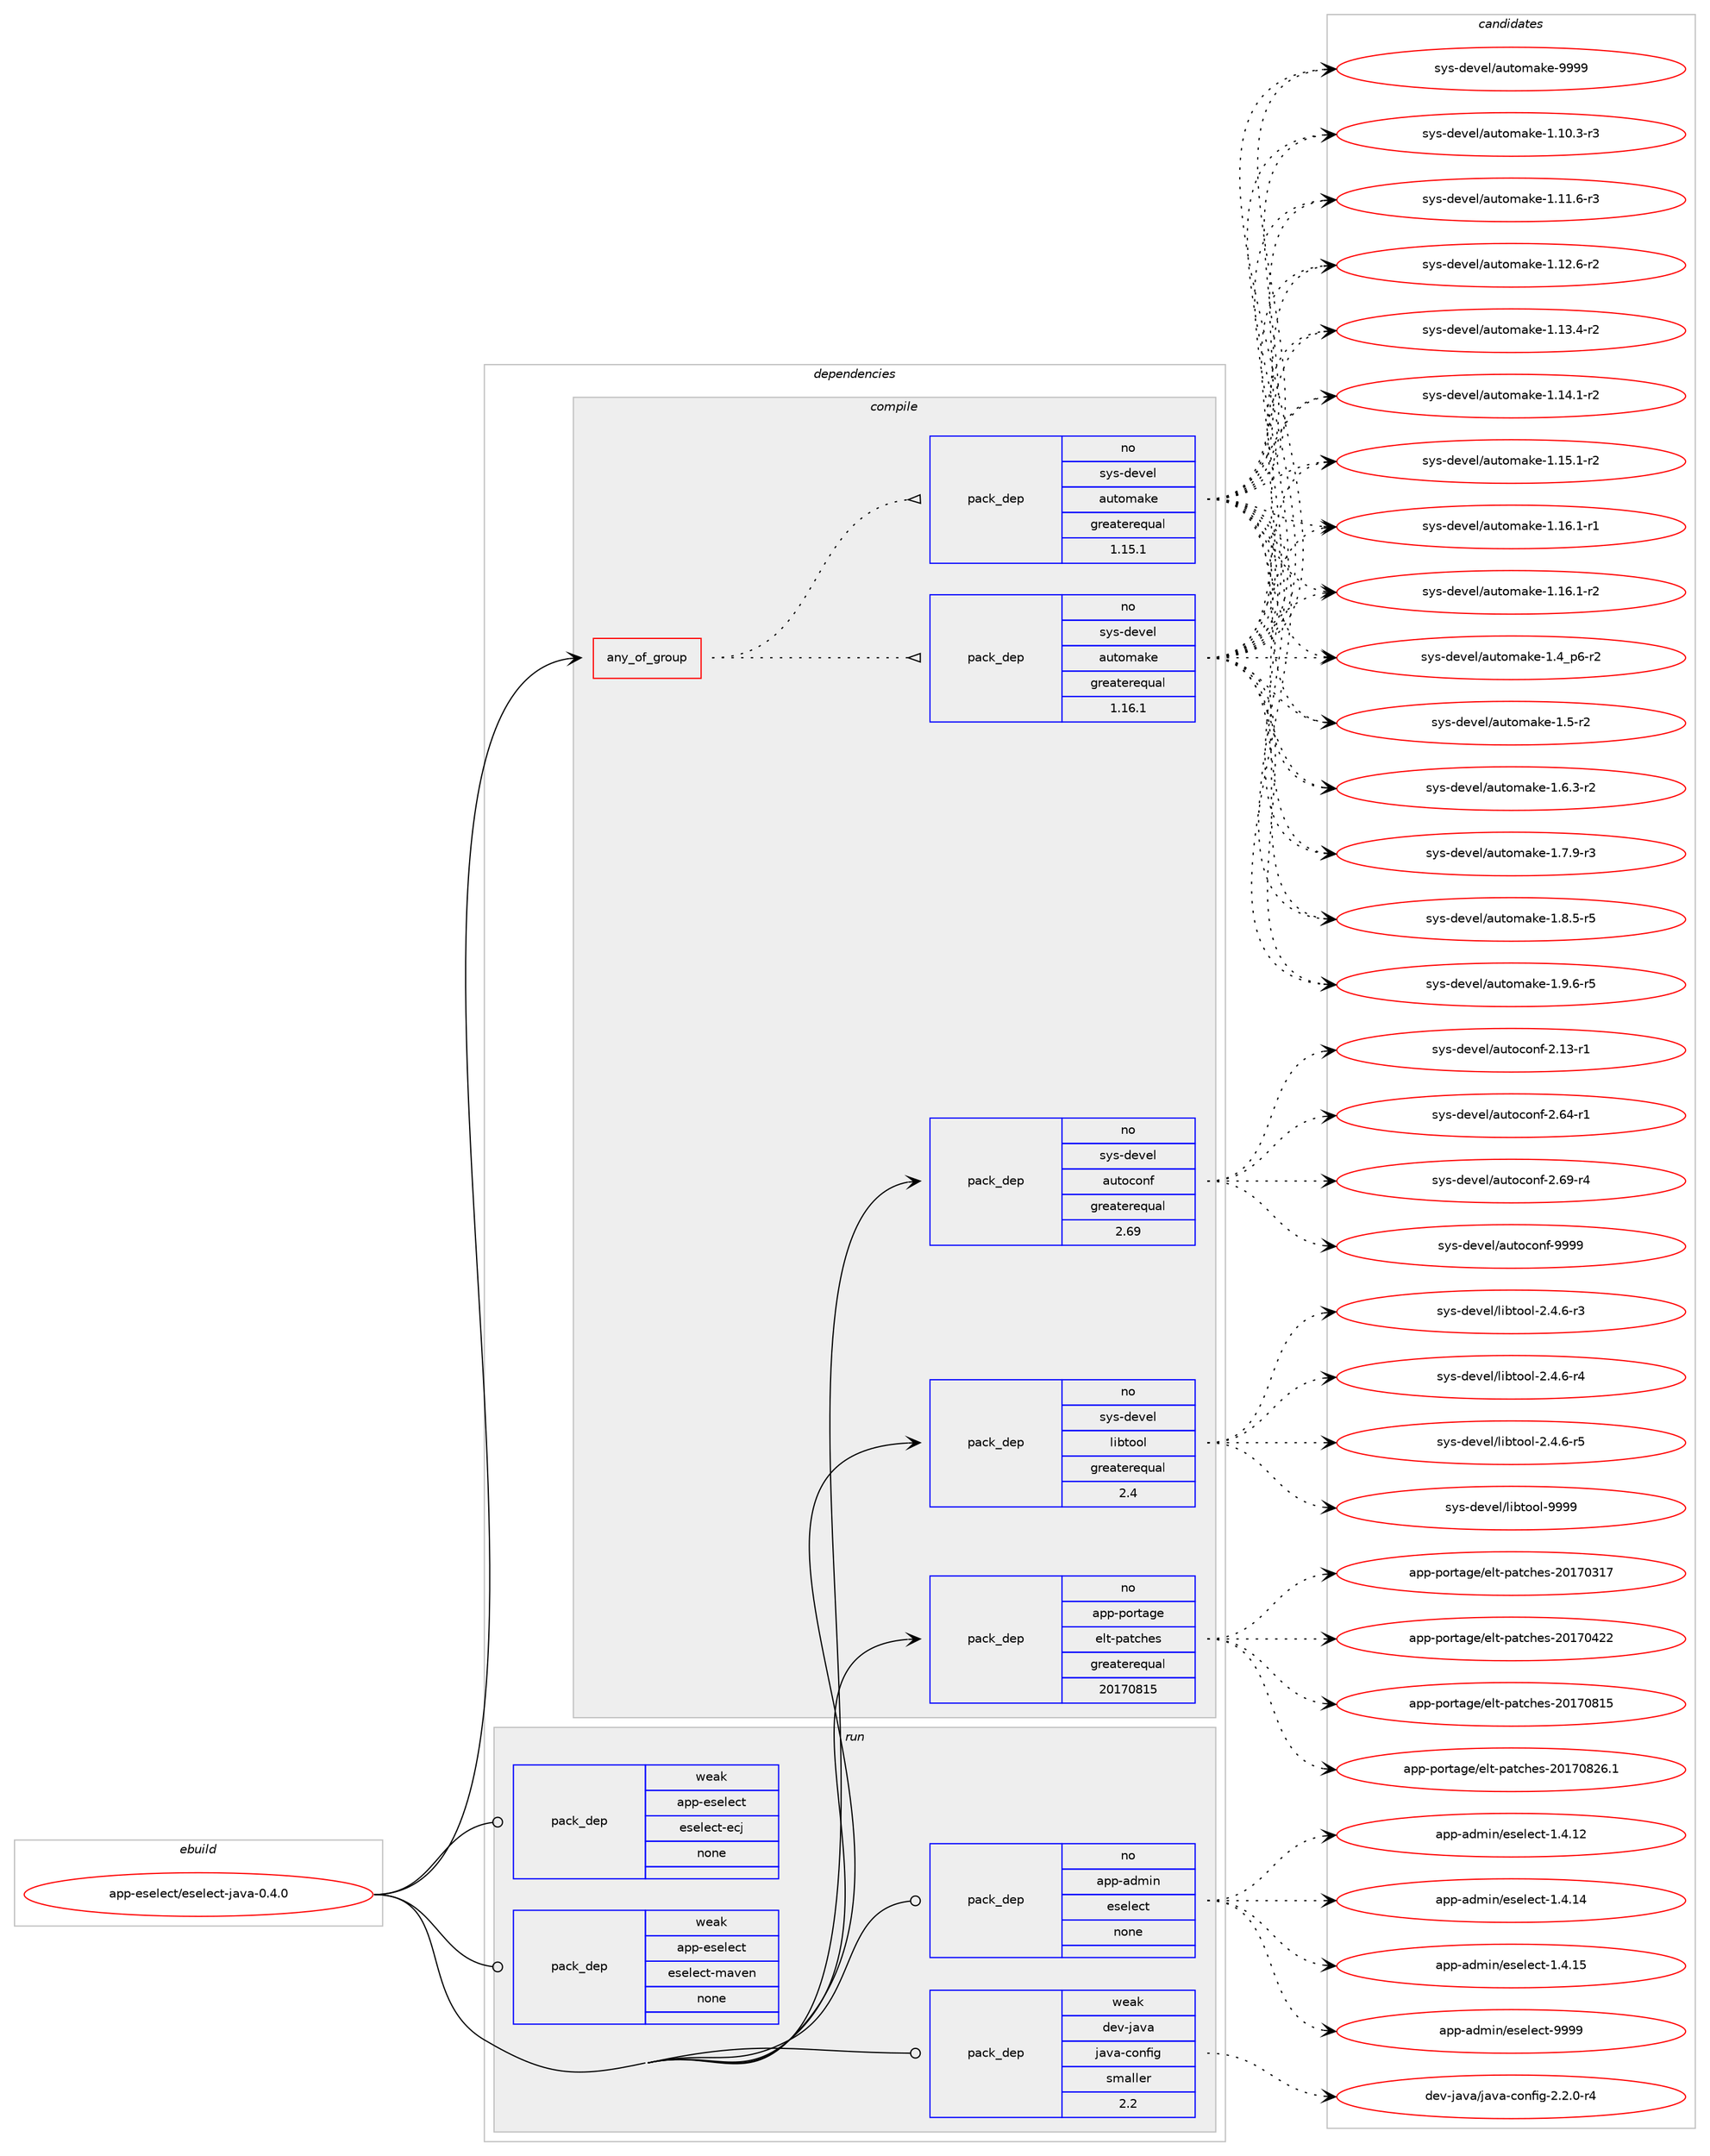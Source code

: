 digraph prolog {

# *************
# Graph options
# *************

newrank=true;
concentrate=true;
compound=true;
graph [rankdir=LR,fontname=Helvetica,fontsize=10,ranksep=1.5];#, ranksep=2.5, nodesep=0.2];
edge  [arrowhead=vee];
node  [fontname=Helvetica,fontsize=10];

# **********
# The ebuild
# **********

subgraph cluster_leftcol {
color=gray;
rank=same;
label=<<i>ebuild</i>>;
id [label="app-eselect/eselect-java-0.4.0", color=red, width=4, href="../app-eselect/eselect-java-0.4.0.svg"];
}

# ****************
# The dependencies
# ****************

subgraph cluster_midcol {
color=gray;
label=<<i>dependencies</i>>;
subgraph cluster_compile {
fillcolor="#eeeeee";
style=filled;
label=<<i>compile</i>>;
subgraph any8568 {
dependency493338 [label=<<TABLE BORDER="0" CELLBORDER="1" CELLSPACING="0" CELLPADDING="4"><TR><TD CELLPADDING="10">any_of_group</TD></TR></TABLE>>, shape=none, color=red];subgraph pack366471 {
dependency493339 [label=<<TABLE BORDER="0" CELLBORDER="1" CELLSPACING="0" CELLPADDING="4" WIDTH="220"><TR><TD ROWSPAN="6" CELLPADDING="30">pack_dep</TD></TR><TR><TD WIDTH="110">no</TD></TR><TR><TD>sys-devel</TD></TR><TR><TD>automake</TD></TR><TR><TD>greaterequal</TD></TR><TR><TD>1.16.1</TD></TR></TABLE>>, shape=none, color=blue];
}
dependency493338:e -> dependency493339:w [weight=20,style="dotted",arrowhead="oinv"];
subgraph pack366472 {
dependency493340 [label=<<TABLE BORDER="0" CELLBORDER="1" CELLSPACING="0" CELLPADDING="4" WIDTH="220"><TR><TD ROWSPAN="6" CELLPADDING="30">pack_dep</TD></TR><TR><TD WIDTH="110">no</TD></TR><TR><TD>sys-devel</TD></TR><TR><TD>automake</TD></TR><TR><TD>greaterequal</TD></TR><TR><TD>1.15.1</TD></TR></TABLE>>, shape=none, color=blue];
}
dependency493338:e -> dependency493340:w [weight=20,style="dotted",arrowhead="oinv"];
}
id:e -> dependency493338:w [weight=20,style="solid",arrowhead="vee"];
subgraph pack366473 {
dependency493341 [label=<<TABLE BORDER="0" CELLBORDER="1" CELLSPACING="0" CELLPADDING="4" WIDTH="220"><TR><TD ROWSPAN="6" CELLPADDING="30">pack_dep</TD></TR><TR><TD WIDTH="110">no</TD></TR><TR><TD>app-portage</TD></TR><TR><TD>elt-patches</TD></TR><TR><TD>greaterequal</TD></TR><TR><TD>20170815</TD></TR></TABLE>>, shape=none, color=blue];
}
id:e -> dependency493341:w [weight=20,style="solid",arrowhead="vee"];
subgraph pack366474 {
dependency493342 [label=<<TABLE BORDER="0" CELLBORDER="1" CELLSPACING="0" CELLPADDING="4" WIDTH="220"><TR><TD ROWSPAN="6" CELLPADDING="30">pack_dep</TD></TR><TR><TD WIDTH="110">no</TD></TR><TR><TD>sys-devel</TD></TR><TR><TD>autoconf</TD></TR><TR><TD>greaterequal</TD></TR><TR><TD>2.69</TD></TR></TABLE>>, shape=none, color=blue];
}
id:e -> dependency493342:w [weight=20,style="solid",arrowhead="vee"];
subgraph pack366475 {
dependency493343 [label=<<TABLE BORDER="0" CELLBORDER="1" CELLSPACING="0" CELLPADDING="4" WIDTH="220"><TR><TD ROWSPAN="6" CELLPADDING="30">pack_dep</TD></TR><TR><TD WIDTH="110">no</TD></TR><TR><TD>sys-devel</TD></TR><TR><TD>libtool</TD></TR><TR><TD>greaterequal</TD></TR><TR><TD>2.4</TD></TR></TABLE>>, shape=none, color=blue];
}
id:e -> dependency493343:w [weight=20,style="solid",arrowhead="vee"];
}
subgraph cluster_compileandrun {
fillcolor="#eeeeee";
style=filled;
label=<<i>compile and run</i>>;
}
subgraph cluster_run {
fillcolor="#eeeeee";
style=filled;
label=<<i>run</i>>;
subgraph pack366476 {
dependency493344 [label=<<TABLE BORDER="0" CELLBORDER="1" CELLSPACING="0" CELLPADDING="4" WIDTH="220"><TR><TD ROWSPAN="6" CELLPADDING="30">pack_dep</TD></TR><TR><TD WIDTH="110">no</TD></TR><TR><TD>app-admin</TD></TR><TR><TD>eselect</TD></TR><TR><TD>none</TD></TR><TR><TD></TD></TR></TABLE>>, shape=none, color=blue];
}
id:e -> dependency493344:w [weight=20,style="solid",arrowhead="odot"];
subgraph pack366477 {
dependency493345 [label=<<TABLE BORDER="0" CELLBORDER="1" CELLSPACING="0" CELLPADDING="4" WIDTH="220"><TR><TD ROWSPAN="6" CELLPADDING="30">pack_dep</TD></TR><TR><TD WIDTH="110">weak</TD></TR><TR><TD>app-eselect</TD></TR><TR><TD>eselect-ecj</TD></TR><TR><TD>none</TD></TR><TR><TD></TD></TR></TABLE>>, shape=none, color=blue];
}
id:e -> dependency493345:w [weight=20,style="solid",arrowhead="odot"];
subgraph pack366478 {
dependency493346 [label=<<TABLE BORDER="0" CELLBORDER="1" CELLSPACING="0" CELLPADDING="4" WIDTH="220"><TR><TD ROWSPAN="6" CELLPADDING="30">pack_dep</TD></TR><TR><TD WIDTH="110">weak</TD></TR><TR><TD>app-eselect</TD></TR><TR><TD>eselect-maven</TD></TR><TR><TD>none</TD></TR><TR><TD></TD></TR></TABLE>>, shape=none, color=blue];
}
id:e -> dependency493346:w [weight=20,style="solid",arrowhead="odot"];
subgraph pack366479 {
dependency493347 [label=<<TABLE BORDER="0" CELLBORDER="1" CELLSPACING="0" CELLPADDING="4" WIDTH="220"><TR><TD ROWSPAN="6" CELLPADDING="30">pack_dep</TD></TR><TR><TD WIDTH="110">weak</TD></TR><TR><TD>dev-java</TD></TR><TR><TD>java-config</TD></TR><TR><TD>smaller</TD></TR><TR><TD>2.2</TD></TR></TABLE>>, shape=none, color=blue];
}
id:e -> dependency493347:w [weight=20,style="solid",arrowhead="odot"];
}
}

# **************
# The candidates
# **************

subgraph cluster_choices {
rank=same;
color=gray;
label=<<i>candidates</i>>;

subgraph choice366471 {
color=black;
nodesep=1;
choice11512111545100101118101108479711711611110997107101454946494846514511451 [label="sys-devel/automake-1.10.3-r3", color=red, width=4,href="../sys-devel/automake-1.10.3-r3.svg"];
choice11512111545100101118101108479711711611110997107101454946494946544511451 [label="sys-devel/automake-1.11.6-r3", color=red, width=4,href="../sys-devel/automake-1.11.6-r3.svg"];
choice11512111545100101118101108479711711611110997107101454946495046544511450 [label="sys-devel/automake-1.12.6-r2", color=red, width=4,href="../sys-devel/automake-1.12.6-r2.svg"];
choice11512111545100101118101108479711711611110997107101454946495146524511450 [label="sys-devel/automake-1.13.4-r2", color=red, width=4,href="../sys-devel/automake-1.13.4-r2.svg"];
choice11512111545100101118101108479711711611110997107101454946495246494511450 [label="sys-devel/automake-1.14.1-r2", color=red, width=4,href="../sys-devel/automake-1.14.1-r2.svg"];
choice11512111545100101118101108479711711611110997107101454946495346494511450 [label="sys-devel/automake-1.15.1-r2", color=red, width=4,href="../sys-devel/automake-1.15.1-r2.svg"];
choice11512111545100101118101108479711711611110997107101454946495446494511449 [label="sys-devel/automake-1.16.1-r1", color=red, width=4,href="../sys-devel/automake-1.16.1-r1.svg"];
choice11512111545100101118101108479711711611110997107101454946495446494511450 [label="sys-devel/automake-1.16.1-r2", color=red, width=4,href="../sys-devel/automake-1.16.1-r2.svg"];
choice115121115451001011181011084797117116111109971071014549465295112544511450 [label="sys-devel/automake-1.4_p6-r2", color=red, width=4,href="../sys-devel/automake-1.4_p6-r2.svg"];
choice11512111545100101118101108479711711611110997107101454946534511450 [label="sys-devel/automake-1.5-r2", color=red, width=4,href="../sys-devel/automake-1.5-r2.svg"];
choice115121115451001011181011084797117116111109971071014549465446514511450 [label="sys-devel/automake-1.6.3-r2", color=red, width=4,href="../sys-devel/automake-1.6.3-r2.svg"];
choice115121115451001011181011084797117116111109971071014549465546574511451 [label="sys-devel/automake-1.7.9-r3", color=red, width=4,href="../sys-devel/automake-1.7.9-r3.svg"];
choice115121115451001011181011084797117116111109971071014549465646534511453 [label="sys-devel/automake-1.8.5-r5", color=red, width=4,href="../sys-devel/automake-1.8.5-r5.svg"];
choice115121115451001011181011084797117116111109971071014549465746544511453 [label="sys-devel/automake-1.9.6-r5", color=red, width=4,href="../sys-devel/automake-1.9.6-r5.svg"];
choice115121115451001011181011084797117116111109971071014557575757 [label="sys-devel/automake-9999", color=red, width=4,href="../sys-devel/automake-9999.svg"];
dependency493339:e -> choice11512111545100101118101108479711711611110997107101454946494846514511451:w [style=dotted,weight="100"];
dependency493339:e -> choice11512111545100101118101108479711711611110997107101454946494946544511451:w [style=dotted,weight="100"];
dependency493339:e -> choice11512111545100101118101108479711711611110997107101454946495046544511450:w [style=dotted,weight="100"];
dependency493339:e -> choice11512111545100101118101108479711711611110997107101454946495146524511450:w [style=dotted,weight="100"];
dependency493339:e -> choice11512111545100101118101108479711711611110997107101454946495246494511450:w [style=dotted,weight="100"];
dependency493339:e -> choice11512111545100101118101108479711711611110997107101454946495346494511450:w [style=dotted,weight="100"];
dependency493339:e -> choice11512111545100101118101108479711711611110997107101454946495446494511449:w [style=dotted,weight="100"];
dependency493339:e -> choice11512111545100101118101108479711711611110997107101454946495446494511450:w [style=dotted,weight="100"];
dependency493339:e -> choice115121115451001011181011084797117116111109971071014549465295112544511450:w [style=dotted,weight="100"];
dependency493339:e -> choice11512111545100101118101108479711711611110997107101454946534511450:w [style=dotted,weight="100"];
dependency493339:e -> choice115121115451001011181011084797117116111109971071014549465446514511450:w [style=dotted,weight="100"];
dependency493339:e -> choice115121115451001011181011084797117116111109971071014549465546574511451:w [style=dotted,weight="100"];
dependency493339:e -> choice115121115451001011181011084797117116111109971071014549465646534511453:w [style=dotted,weight="100"];
dependency493339:e -> choice115121115451001011181011084797117116111109971071014549465746544511453:w [style=dotted,weight="100"];
dependency493339:e -> choice115121115451001011181011084797117116111109971071014557575757:w [style=dotted,weight="100"];
}
subgraph choice366472 {
color=black;
nodesep=1;
choice11512111545100101118101108479711711611110997107101454946494846514511451 [label="sys-devel/automake-1.10.3-r3", color=red, width=4,href="../sys-devel/automake-1.10.3-r3.svg"];
choice11512111545100101118101108479711711611110997107101454946494946544511451 [label="sys-devel/automake-1.11.6-r3", color=red, width=4,href="../sys-devel/automake-1.11.6-r3.svg"];
choice11512111545100101118101108479711711611110997107101454946495046544511450 [label="sys-devel/automake-1.12.6-r2", color=red, width=4,href="../sys-devel/automake-1.12.6-r2.svg"];
choice11512111545100101118101108479711711611110997107101454946495146524511450 [label="sys-devel/automake-1.13.4-r2", color=red, width=4,href="../sys-devel/automake-1.13.4-r2.svg"];
choice11512111545100101118101108479711711611110997107101454946495246494511450 [label="sys-devel/automake-1.14.1-r2", color=red, width=4,href="../sys-devel/automake-1.14.1-r2.svg"];
choice11512111545100101118101108479711711611110997107101454946495346494511450 [label="sys-devel/automake-1.15.1-r2", color=red, width=4,href="../sys-devel/automake-1.15.1-r2.svg"];
choice11512111545100101118101108479711711611110997107101454946495446494511449 [label="sys-devel/automake-1.16.1-r1", color=red, width=4,href="../sys-devel/automake-1.16.1-r1.svg"];
choice11512111545100101118101108479711711611110997107101454946495446494511450 [label="sys-devel/automake-1.16.1-r2", color=red, width=4,href="../sys-devel/automake-1.16.1-r2.svg"];
choice115121115451001011181011084797117116111109971071014549465295112544511450 [label="sys-devel/automake-1.4_p6-r2", color=red, width=4,href="../sys-devel/automake-1.4_p6-r2.svg"];
choice11512111545100101118101108479711711611110997107101454946534511450 [label="sys-devel/automake-1.5-r2", color=red, width=4,href="../sys-devel/automake-1.5-r2.svg"];
choice115121115451001011181011084797117116111109971071014549465446514511450 [label="sys-devel/automake-1.6.3-r2", color=red, width=4,href="../sys-devel/automake-1.6.3-r2.svg"];
choice115121115451001011181011084797117116111109971071014549465546574511451 [label="sys-devel/automake-1.7.9-r3", color=red, width=4,href="../sys-devel/automake-1.7.9-r3.svg"];
choice115121115451001011181011084797117116111109971071014549465646534511453 [label="sys-devel/automake-1.8.5-r5", color=red, width=4,href="../sys-devel/automake-1.8.5-r5.svg"];
choice115121115451001011181011084797117116111109971071014549465746544511453 [label="sys-devel/automake-1.9.6-r5", color=red, width=4,href="../sys-devel/automake-1.9.6-r5.svg"];
choice115121115451001011181011084797117116111109971071014557575757 [label="sys-devel/automake-9999", color=red, width=4,href="../sys-devel/automake-9999.svg"];
dependency493340:e -> choice11512111545100101118101108479711711611110997107101454946494846514511451:w [style=dotted,weight="100"];
dependency493340:e -> choice11512111545100101118101108479711711611110997107101454946494946544511451:w [style=dotted,weight="100"];
dependency493340:e -> choice11512111545100101118101108479711711611110997107101454946495046544511450:w [style=dotted,weight="100"];
dependency493340:e -> choice11512111545100101118101108479711711611110997107101454946495146524511450:w [style=dotted,weight="100"];
dependency493340:e -> choice11512111545100101118101108479711711611110997107101454946495246494511450:w [style=dotted,weight="100"];
dependency493340:e -> choice11512111545100101118101108479711711611110997107101454946495346494511450:w [style=dotted,weight="100"];
dependency493340:e -> choice11512111545100101118101108479711711611110997107101454946495446494511449:w [style=dotted,weight="100"];
dependency493340:e -> choice11512111545100101118101108479711711611110997107101454946495446494511450:w [style=dotted,weight="100"];
dependency493340:e -> choice115121115451001011181011084797117116111109971071014549465295112544511450:w [style=dotted,weight="100"];
dependency493340:e -> choice11512111545100101118101108479711711611110997107101454946534511450:w [style=dotted,weight="100"];
dependency493340:e -> choice115121115451001011181011084797117116111109971071014549465446514511450:w [style=dotted,weight="100"];
dependency493340:e -> choice115121115451001011181011084797117116111109971071014549465546574511451:w [style=dotted,weight="100"];
dependency493340:e -> choice115121115451001011181011084797117116111109971071014549465646534511453:w [style=dotted,weight="100"];
dependency493340:e -> choice115121115451001011181011084797117116111109971071014549465746544511453:w [style=dotted,weight="100"];
dependency493340:e -> choice115121115451001011181011084797117116111109971071014557575757:w [style=dotted,weight="100"];
}
subgraph choice366473 {
color=black;
nodesep=1;
choice97112112451121111141169710310147101108116451129711699104101115455048495548514955 [label="app-portage/elt-patches-20170317", color=red, width=4,href="../app-portage/elt-patches-20170317.svg"];
choice97112112451121111141169710310147101108116451129711699104101115455048495548525050 [label="app-portage/elt-patches-20170422", color=red, width=4,href="../app-portage/elt-patches-20170422.svg"];
choice97112112451121111141169710310147101108116451129711699104101115455048495548564953 [label="app-portage/elt-patches-20170815", color=red, width=4,href="../app-portage/elt-patches-20170815.svg"];
choice971121124511211111411697103101471011081164511297116991041011154550484955485650544649 [label="app-portage/elt-patches-20170826.1", color=red, width=4,href="../app-portage/elt-patches-20170826.1.svg"];
dependency493341:e -> choice97112112451121111141169710310147101108116451129711699104101115455048495548514955:w [style=dotted,weight="100"];
dependency493341:e -> choice97112112451121111141169710310147101108116451129711699104101115455048495548525050:w [style=dotted,weight="100"];
dependency493341:e -> choice97112112451121111141169710310147101108116451129711699104101115455048495548564953:w [style=dotted,weight="100"];
dependency493341:e -> choice971121124511211111411697103101471011081164511297116991041011154550484955485650544649:w [style=dotted,weight="100"];
}
subgraph choice366474 {
color=black;
nodesep=1;
choice1151211154510010111810110847971171161119911111010245504649514511449 [label="sys-devel/autoconf-2.13-r1", color=red, width=4,href="../sys-devel/autoconf-2.13-r1.svg"];
choice1151211154510010111810110847971171161119911111010245504654524511449 [label="sys-devel/autoconf-2.64-r1", color=red, width=4,href="../sys-devel/autoconf-2.64-r1.svg"];
choice1151211154510010111810110847971171161119911111010245504654574511452 [label="sys-devel/autoconf-2.69-r4", color=red, width=4,href="../sys-devel/autoconf-2.69-r4.svg"];
choice115121115451001011181011084797117116111991111101024557575757 [label="sys-devel/autoconf-9999", color=red, width=4,href="../sys-devel/autoconf-9999.svg"];
dependency493342:e -> choice1151211154510010111810110847971171161119911111010245504649514511449:w [style=dotted,weight="100"];
dependency493342:e -> choice1151211154510010111810110847971171161119911111010245504654524511449:w [style=dotted,weight="100"];
dependency493342:e -> choice1151211154510010111810110847971171161119911111010245504654574511452:w [style=dotted,weight="100"];
dependency493342:e -> choice115121115451001011181011084797117116111991111101024557575757:w [style=dotted,weight="100"];
}
subgraph choice366475 {
color=black;
nodesep=1;
choice1151211154510010111810110847108105981161111111084550465246544511451 [label="sys-devel/libtool-2.4.6-r3", color=red, width=4,href="../sys-devel/libtool-2.4.6-r3.svg"];
choice1151211154510010111810110847108105981161111111084550465246544511452 [label="sys-devel/libtool-2.4.6-r4", color=red, width=4,href="../sys-devel/libtool-2.4.6-r4.svg"];
choice1151211154510010111810110847108105981161111111084550465246544511453 [label="sys-devel/libtool-2.4.6-r5", color=red, width=4,href="../sys-devel/libtool-2.4.6-r5.svg"];
choice1151211154510010111810110847108105981161111111084557575757 [label="sys-devel/libtool-9999", color=red, width=4,href="../sys-devel/libtool-9999.svg"];
dependency493343:e -> choice1151211154510010111810110847108105981161111111084550465246544511451:w [style=dotted,weight="100"];
dependency493343:e -> choice1151211154510010111810110847108105981161111111084550465246544511452:w [style=dotted,weight="100"];
dependency493343:e -> choice1151211154510010111810110847108105981161111111084550465246544511453:w [style=dotted,weight="100"];
dependency493343:e -> choice1151211154510010111810110847108105981161111111084557575757:w [style=dotted,weight="100"];
}
subgraph choice366476 {
color=black;
nodesep=1;
choice971121124597100109105110471011151011081019911645494652464950 [label="app-admin/eselect-1.4.12", color=red, width=4,href="../app-admin/eselect-1.4.12.svg"];
choice971121124597100109105110471011151011081019911645494652464952 [label="app-admin/eselect-1.4.14", color=red, width=4,href="../app-admin/eselect-1.4.14.svg"];
choice971121124597100109105110471011151011081019911645494652464953 [label="app-admin/eselect-1.4.15", color=red, width=4,href="../app-admin/eselect-1.4.15.svg"];
choice97112112459710010910511047101115101108101991164557575757 [label="app-admin/eselect-9999", color=red, width=4,href="../app-admin/eselect-9999.svg"];
dependency493344:e -> choice971121124597100109105110471011151011081019911645494652464950:w [style=dotted,weight="100"];
dependency493344:e -> choice971121124597100109105110471011151011081019911645494652464952:w [style=dotted,weight="100"];
dependency493344:e -> choice971121124597100109105110471011151011081019911645494652464953:w [style=dotted,weight="100"];
dependency493344:e -> choice97112112459710010910511047101115101108101991164557575757:w [style=dotted,weight="100"];
}
subgraph choice366477 {
color=black;
nodesep=1;
}
subgraph choice366478 {
color=black;
nodesep=1;
}
subgraph choice366479 {
color=black;
nodesep=1;
choice10010111845106971189747106971189745991111101021051034550465046484511452 [label="dev-java/java-config-2.2.0-r4", color=red, width=4,href="../dev-java/java-config-2.2.0-r4.svg"];
dependency493347:e -> choice10010111845106971189747106971189745991111101021051034550465046484511452:w [style=dotted,weight="100"];
}
}

}
